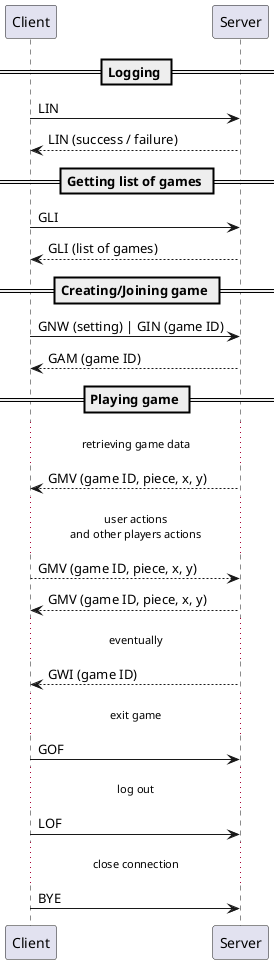 @startuml

== Logging ==

Client -> Server: LIN
Client <-- Server: LIN (success / failure)

== Getting list of games ==

Client -> Server: GLI
Client <-- Server: GLI (list of games)

== Creating/Joining game ==

Client -> Server: GNW (setting) | GIN (game ID)
Client <-- Server: GAM (game ID)

== Playing game ==

...retrieving game data...

Client <-- Server: GMV (game ID, piece, x, y)

...user actions\nand other players actions...

Client --> Server: GMV (game ID, piece, x, y)
Client <-- Server: GMV (game ID, piece, x, y)

...eventually...

Client <-- Server: GWI (game ID)

...exit game...

Client -> Server: GOF

...log out...

Client -> Server: LOF

...close connection...

Client -> Server: BYE

@enduml
